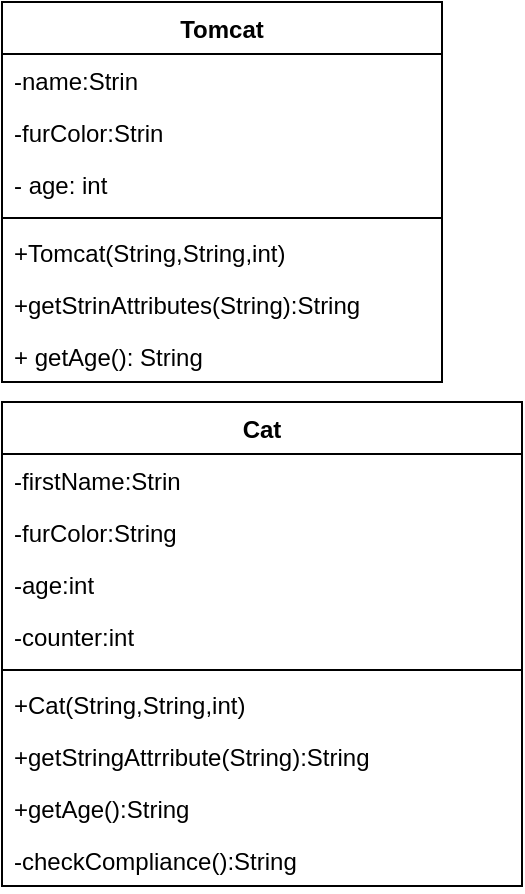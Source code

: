 <mxfile>
    <diagram id="F3AlYxgK2b-1UiYVAjQF" name="Cat">
        <mxGraphModel dx="451" dy="540" grid="1" gridSize="10" guides="1" tooltips="1" connect="1" arrows="1" fold="1" page="1" pageScale="1" pageWidth="827" pageHeight="1169" math="0" shadow="0">
            <root>
                <mxCell id="0"/>
                <mxCell id="1" parent="0"/>
                <mxCell id="2" value="Tomcat" style="swimlane;fontStyle=1;align=center;verticalAlign=top;childLayout=stackLayout;horizontal=1;startSize=26;horizontalStack=0;resizeParent=1;resizeParentMax=0;resizeLast=0;collapsible=1;marginBottom=0;" parent="1" vertex="1">
                    <mxGeometry x="40" y="240" width="220" height="190" as="geometry"/>
                </mxCell>
                <mxCell id="3" value="-name:Strin" style="text;strokeColor=none;fillColor=none;align=left;verticalAlign=top;spacingLeft=4;spacingRight=4;overflow=hidden;rotatable=0;points=[[0,0.5],[1,0.5]];portConstraint=eastwest;" parent="2" vertex="1">
                    <mxGeometry y="26" width="220" height="26" as="geometry"/>
                </mxCell>
                <mxCell id="7" value="-furColor:Strin" style="text;strokeColor=none;fillColor=none;align=left;verticalAlign=top;spacingLeft=4;spacingRight=4;overflow=hidden;rotatable=0;points=[[0,0.5],[1,0.5]];portConstraint=eastwest;" parent="2" vertex="1">
                    <mxGeometry y="52" width="220" height="26" as="geometry"/>
                </mxCell>
                <mxCell id="6" value="- age: int" style="text;strokeColor=none;fillColor=none;align=left;verticalAlign=top;spacingLeft=4;spacingRight=4;overflow=hidden;rotatable=0;points=[[0,0.5],[1,0.5]];portConstraint=eastwest;" parent="2" vertex="1">
                    <mxGeometry y="78" width="220" height="26" as="geometry"/>
                </mxCell>
                <mxCell id="4" value="" style="line;strokeWidth=1;fillColor=none;align=left;verticalAlign=middle;spacingTop=-1;spacingLeft=3;spacingRight=3;rotatable=0;labelPosition=right;points=[];portConstraint=eastwest;strokeColor=inherit;" parent="2" vertex="1">
                    <mxGeometry y="104" width="220" height="8" as="geometry"/>
                </mxCell>
                <mxCell id="5" value="+Tomcat(String,String,int)" style="text;strokeColor=none;fillColor=none;align=left;verticalAlign=top;spacingLeft=4;spacingRight=4;overflow=hidden;rotatable=0;points=[[0,0.5],[1,0.5]];portConstraint=eastwest;" parent="2" vertex="1">
                    <mxGeometry y="112" width="220" height="26" as="geometry"/>
                </mxCell>
                <mxCell id="8" value="+getStrinAttributes(String):String" style="text;strokeColor=none;fillColor=none;align=left;verticalAlign=top;spacingLeft=4;spacingRight=4;overflow=hidden;rotatable=0;points=[[0,0.5],[1,0.5]];portConstraint=eastwest;" parent="2" vertex="1">
                    <mxGeometry y="138" width="220" height="26" as="geometry"/>
                </mxCell>
                <mxCell id="9" value="+ getAge(): String" style="text;strokeColor=none;fillColor=none;align=left;verticalAlign=top;spacingLeft=4;spacingRight=4;overflow=hidden;rotatable=0;points=[[0,0.5],[1,0.5]];portConstraint=eastwest;" parent="2" vertex="1">
                    <mxGeometry y="164" width="220" height="26" as="geometry"/>
                </mxCell>
                <mxCell id="10" value="Cat" style="swimlane;fontStyle=1;align=center;verticalAlign=top;childLayout=stackLayout;horizontal=1;startSize=26;horizontalStack=0;resizeParent=1;resizeParentMax=0;resizeLast=0;collapsible=1;marginBottom=0;" vertex="1" parent="1">
                    <mxGeometry x="40" y="440" width="260" height="242" as="geometry"/>
                </mxCell>
                <mxCell id="11" value="-firstName:Strin" style="text;strokeColor=none;fillColor=none;align=left;verticalAlign=top;spacingLeft=4;spacingRight=4;overflow=hidden;rotatable=0;points=[[0,0.5],[1,0.5]];portConstraint=eastwest;" vertex="1" parent="10">
                    <mxGeometry y="26" width="260" height="26" as="geometry"/>
                </mxCell>
                <mxCell id="16" value="-furColor:String" style="text;strokeColor=none;fillColor=none;align=left;verticalAlign=top;spacingLeft=4;spacingRight=4;overflow=hidden;rotatable=0;points=[[0,0.5],[1,0.5]];portConstraint=eastwest;" vertex="1" parent="10">
                    <mxGeometry y="52" width="260" height="26" as="geometry"/>
                </mxCell>
                <mxCell id="15" value="-age:int" style="text;strokeColor=none;fillColor=none;align=left;verticalAlign=top;spacingLeft=4;spacingRight=4;overflow=hidden;rotatable=0;points=[[0,0.5],[1,0.5]];portConstraint=eastwest;" vertex="1" parent="10">
                    <mxGeometry y="78" width="260" height="26" as="geometry"/>
                </mxCell>
                <mxCell id="14" value="-counter:int" style="text;strokeColor=none;fillColor=none;align=left;verticalAlign=top;spacingLeft=4;spacingRight=4;overflow=hidden;rotatable=0;points=[[0,0.5],[1,0.5]];portConstraint=eastwest;" vertex="1" parent="10">
                    <mxGeometry y="104" width="260" height="26" as="geometry"/>
                </mxCell>
                <mxCell id="12" value="" style="line;strokeWidth=1;fillColor=none;align=left;verticalAlign=middle;spacingTop=-1;spacingLeft=3;spacingRight=3;rotatable=0;labelPosition=right;points=[];portConstraint=eastwest;strokeColor=inherit;" vertex="1" parent="10">
                    <mxGeometry y="130" width="260" height="8" as="geometry"/>
                </mxCell>
                <mxCell id="13" value="+Cat(String,String,int)" style="text;strokeColor=none;fillColor=none;align=left;verticalAlign=top;spacingLeft=4;spacingRight=4;overflow=hidden;rotatable=0;points=[[0,0.5],[1,0.5]];portConstraint=eastwest;" vertex="1" parent="10">
                    <mxGeometry y="138" width="260" height="26" as="geometry"/>
                </mxCell>
                <mxCell id="17" value="+getStringAttrribute(String):String" style="text;strokeColor=none;fillColor=none;align=left;verticalAlign=top;spacingLeft=4;spacingRight=4;overflow=hidden;rotatable=0;points=[[0,0.5],[1,0.5]];portConstraint=eastwest;" vertex="1" parent="10">
                    <mxGeometry y="164" width="260" height="26" as="geometry"/>
                </mxCell>
                <mxCell id="18" value="+getAge():String" style="text;strokeColor=none;fillColor=none;align=left;verticalAlign=top;spacingLeft=4;spacingRight=4;overflow=hidden;rotatable=0;points=[[0,0.5],[1,0.5]];portConstraint=eastwest;" vertex="1" parent="10">
                    <mxGeometry y="190" width="260" height="26" as="geometry"/>
                </mxCell>
                <mxCell id="19" value="-checkCompliance():String" style="text;strokeColor=none;fillColor=none;align=left;verticalAlign=top;spacingLeft=4;spacingRight=4;overflow=hidden;rotatable=0;points=[[0,0.5],[1,0.5]];portConstraint=eastwest;" vertex="1" parent="10">
                    <mxGeometry y="216" width="260" height="26" as="geometry"/>
                </mxCell>
            </root>
        </mxGraphModel>
    </diagram>
    <diagram name="Cat2" id="SLFbO5j__ecHu51leTVJ">
        <mxGraphModel dx="838" dy="988" grid="1" gridSize="10" guides="1" tooltips="1" connect="1" arrows="1" fold="1" page="1" pageScale="1" pageWidth="827" pageHeight="1169" math="0" shadow="0">
            <root>
                <mxCell id="Q70g6WmteZKIejBsI7ff-0"/>
                <mxCell id="Q70g6WmteZKIejBsI7ff-1" parent="Q70g6WmteZKIejBsI7ff-0"/>
                <mxCell id="Q70g6WmteZKIejBsI7ff-2" value="Cat" style="swimlane;fontStyle=1;align=center;verticalAlign=top;childLayout=stackLayout;horizontal=1;startSize=26;horizontalStack=0;resizeParent=1;resizeParentMax=0;resizeLast=0;collapsible=1;marginBottom=0;" vertex="1" parent="Q70g6WmteZKIejBsI7ff-1">
                    <mxGeometry x="110" y="220" width="220" height="268" as="geometry"/>
                </mxCell>
                <mxCell id="Q70g6WmteZKIejBsI7ff-3" value="- firstName: String" style="text;strokeColor=none;fillColor=none;align=left;verticalAlign=top;spacingLeft=4;spacingRight=4;overflow=hidden;rotatable=0;points=[[0,0.5],[1,0.5]];portConstraint=eastwest;" vertex="1" parent="Q70g6WmteZKIejBsI7ff-2">
                    <mxGeometry y="26" width="220" height="26" as="geometry"/>
                </mxCell>
                <mxCell id="Q70g6WmteZKIejBsI7ff-4" value="- furColor: String" style="text;strokeColor=none;fillColor=none;align=left;verticalAlign=top;spacingLeft=4;spacingRight=4;overflow=hidden;rotatable=0;points=[[0,0.5],[1,0.5]];portConstraint=eastwest;" vertex="1" parent="Q70g6WmteZKIejBsI7ff-2">
                    <mxGeometry y="52" width="220" height="26" as="geometry"/>
                </mxCell>
                <mxCell id="2Xs3RHFcchdCgRij4Jnp-0" value="- age: int" style="text;strokeColor=none;fillColor=none;align=left;verticalAlign=top;spacingLeft=4;spacingRight=4;overflow=hidden;rotatable=0;points=[[0,0.5],[1,0.5]];portConstraint=eastwest;" vertex="1" parent="Q70g6WmteZKIejBsI7ff-2">
                    <mxGeometry y="78" width="220" height="26" as="geometry"/>
                </mxCell>
                <mxCell id="2Xs3RHFcchdCgRij4Jnp-1" value="-isFemale:boolean" style="text;strokeColor=none;fillColor=none;align=left;verticalAlign=top;spacingLeft=4;spacingRight=4;overflow=hidden;rotatable=0;points=[[0,0.5],[1,0.5]];portConstraint=eastwest;" vertex="1" parent="Q70g6WmteZKIejBsI7ff-2">
                    <mxGeometry y="104" width="220" height="26" as="geometry"/>
                </mxCell>
                <mxCell id="Q70g6WmteZKIejBsI7ff-5" value="-counter: int" style="text;strokeColor=none;fillColor=none;align=left;verticalAlign=top;spacingLeft=4;spacingRight=4;overflow=hidden;rotatable=0;points=[[0,0.5],[1,0.5]];portConstraint=eastwest;" vertex="1" parent="Q70g6WmteZKIejBsI7ff-2">
                    <mxGeometry y="130" width="220" height="26" as="geometry"/>
                </mxCell>
                <mxCell id="Q70g6WmteZKIejBsI7ff-6" value="" style="line;strokeWidth=1;fillColor=none;align=left;verticalAlign=middle;spacingTop=-1;spacingLeft=3;spacingRight=3;rotatable=0;labelPosition=right;points=[];portConstraint=eastwest;strokeColor=inherit;" vertex="1" parent="Q70g6WmteZKIejBsI7ff-2">
                    <mxGeometry y="156" width="220" height="8" as="geometry"/>
                </mxCell>
                <mxCell id="Q70g6WmteZKIejBsI7ff-7" value="+ Cat(String, String, int ,boolean)" style="text;strokeColor=none;fillColor=none;align=left;verticalAlign=top;spacingLeft=4;spacingRight=4;overflow=hidden;rotatable=0;points=[[0,0.5],[1,0.5]];portConstraint=eastwest;" vertex="1" parent="Q70g6WmteZKIejBsI7ff-2">
                    <mxGeometry y="164" width="220" height="26" as="geometry"/>
                </mxCell>
                <mxCell id="Q70g6WmteZKIejBsI7ff-8" value="+ getStringAttributes(String): String" style="text;strokeColor=none;fillColor=none;align=left;verticalAlign=top;spacingLeft=4;spacingRight=4;overflow=hidden;rotatable=0;points=[[0,0.5],[1,0.5]];portConstraint=eastwest;" vertex="1" parent="Q70g6WmteZKIejBsI7ff-2">
                    <mxGeometry y="190" width="220" height="26" as="geometry"/>
                </mxCell>
                <mxCell id="Q70g6WmteZKIejBsI7ff-9" value="+ getAge(): String" style="text;strokeColor=none;fillColor=none;align=left;verticalAlign=top;spacingLeft=4;spacingRight=4;overflow=hidden;rotatable=0;points=[[0,0.5],[1,0.5]];portConstraint=eastwest;" vertex="1" parent="Q70g6WmteZKIejBsI7ff-2">
                    <mxGeometry y="216" width="220" height="26" as="geometry"/>
                </mxCell>
                <mxCell id="2Xs3RHFcchdCgRij4Jnp-2" value="-checkCompliance(): String" style="text;strokeColor=none;fillColor=none;align=left;verticalAlign=top;spacingLeft=4;spacingRight=4;overflow=hidden;rotatable=0;points=[[0,0.5],[1,0.5]];portConstraint=eastwest;" vertex="1" parent="Q70g6WmteZKIejBsI7ff-2">
                    <mxGeometry y="242" width="220" height="26" as="geometry"/>
                </mxCell>
                <mxCell id="2Xs3RHFcchdCgRij4Jnp-3" value="Tomcat" style="swimlane;fontStyle=1;align=center;verticalAlign=top;childLayout=stackLayout;horizontal=1;startSize=26;horizontalStack=0;resizeParent=1;resizeParentMax=0;resizeLast=0;collapsible=1;marginBottom=0;" vertex="1" parent="Q70g6WmteZKIejBsI7ff-1">
                    <mxGeometry x="430" y="220" width="280" height="270" as="geometry"/>
                </mxCell>
                <mxCell id="2Xs3RHFcchdCgRij4Jnp-4" value="-name:String" style="text;strokeColor=none;fillColor=none;align=left;verticalAlign=top;spacingLeft=4;spacingRight=4;overflow=hidden;rotatable=0;points=[[0,0.5],[1,0.5]];portConstraint=eastwest;" vertex="1" parent="2Xs3RHFcchdCgRij4Jnp-3">
                    <mxGeometry y="26" width="280" height="26" as="geometry"/>
                </mxCell>
                <mxCell id="2Xs3RHFcchdCgRij4Jnp-8" value="-forColor:String" style="text;strokeColor=none;fillColor=none;align=left;verticalAlign=top;spacingLeft=4;spacingRight=4;overflow=hidden;rotatable=0;points=[[0,0.5],[1,0.5]];portConstraint=eastwest;" vertex="1" parent="2Xs3RHFcchdCgRij4Jnp-3">
                    <mxGeometry y="52" width="280" height="26" as="geometry"/>
                </mxCell>
                <mxCell id="2Xs3RHFcchdCgRij4Jnp-7" value="-age:int" style="text;strokeColor=none;fillColor=none;align=left;verticalAlign=top;spacingLeft=4;spacingRight=4;overflow=hidden;rotatable=0;points=[[0,0.5],[1,0.5]];portConstraint=eastwest;" vertex="1" parent="2Xs3RHFcchdCgRij4Jnp-3">
                    <mxGeometry y="78" width="280" height="26" as="geometry"/>
                </mxCell>
                <mxCell id="2Xs3RHFcchdCgRij4Jnp-5" value="" style="line;strokeWidth=1;fillColor=none;align=left;verticalAlign=middle;spacingTop=-1;spacingLeft=3;spacingRight=3;rotatable=0;labelPosition=right;points=[];portConstraint=eastwest;strokeColor=inherit;" vertex="1" parent="2Xs3RHFcchdCgRij4Jnp-3">
                    <mxGeometry y="104" width="280" height="8" as="geometry"/>
                </mxCell>
                <mxCell id="2Xs3RHFcchdCgRij4Jnp-6" value="+Tomcat(String,String,int)" style="text;strokeColor=none;fillColor=none;align=left;verticalAlign=top;spacingLeft=4;spacingRight=4;overflow=hidden;rotatable=0;points=[[0,0.5],[1,0.5]];portConstraint=eastwest;" vertex="1" parent="2Xs3RHFcchdCgRij4Jnp-3">
                    <mxGeometry y="112" width="280" height="26" as="geometry"/>
                </mxCell>
                <mxCell id="2Xs3RHFcchdCgRij4Jnp-9" value="+getStringAttributes(String):String" style="text;strokeColor=none;fillColor=none;align=left;verticalAlign=top;spacingLeft=4;spacingRight=4;overflow=hidden;rotatable=0;points=[[0,0.5],[1,0.5]];portConstraint=eastwest;" vertex="1" parent="2Xs3RHFcchdCgRij4Jnp-3">
                    <mxGeometry y="138" width="280" height="26" as="geometry"/>
                </mxCell>
                <mxCell id="2Xs3RHFcchdCgRij4Jnp-10" value="+getAge():String" style="text;strokeColor=none;fillColor=none;align=left;verticalAlign=top;spacingLeft=4;spacingRight=4;overflow=hidden;rotatable=0;points=[[0,0.5],[1,0.5]];portConstraint=eastwest;" vertex="1" parent="2Xs3RHFcchdCgRij4Jnp-3">
                    <mxGeometry y="164" width="280" height="106" as="geometry"/>
                </mxCell>
            </root>
        </mxGraphModel>
    </diagram>
</mxfile>